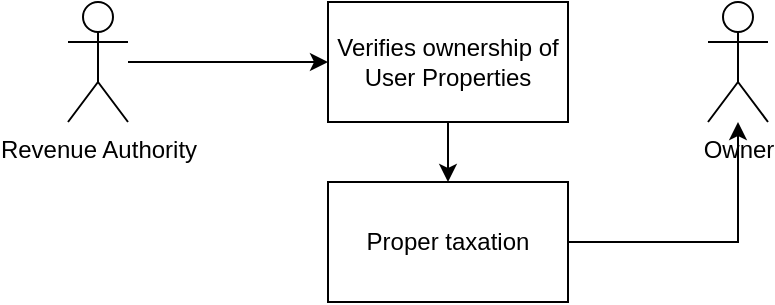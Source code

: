 <mxfile version="20.2.1" type="device"><diagram id="WfH7OkckXglhBGIPG4cM" name="Page-1"><mxGraphModel dx="1038" dy="481" grid="1" gridSize="10" guides="1" tooltips="1" connect="1" arrows="1" fold="1" page="1" pageScale="1" pageWidth="850" pageHeight="1100" math="0" shadow="0"><root><mxCell id="0"/><mxCell id="1" parent="0"/><mxCell id="2wMCOi0s-KmFUdzLN-By-49" style="edgeStyle=orthogonalEdgeStyle;rounded=0;orthogonalLoop=1;jettySize=auto;html=1;entryX=0;entryY=0.5;entryDx=0;entryDy=0;" edge="1" parent="1" source="2wMCOi0s-KmFUdzLN-By-20" target="2wMCOi0s-KmFUdzLN-By-47"><mxGeometry relative="1" as="geometry"/></mxCell><mxCell id="2wMCOi0s-KmFUdzLN-By-20" value="Revenue Authority" style="shape=umlActor;verticalLabelPosition=bottom;verticalAlign=top;html=1;outlineConnect=0;" vertex="1" parent="1"><mxGeometry x="190" y="260" width="30" height="60" as="geometry"/></mxCell><mxCell id="2wMCOi0s-KmFUdzLN-By-30" value="Owner" style="shape=umlActor;verticalLabelPosition=bottom;verticalAlign=top;html=1;outlineConnect=0;" vertex="1" parent="1"><mxGeometry x="510" y="260" width="30" height="60" as="geometry"/></mxCell><mxCell id="2wMCOi0s-KmFUdzLN-By-51" style="edgeStyle=orthogonalEdgeStyle;rounded=0;orthogonalLoop=1;jettySize=auto;html=1;entryX=0.5;entryY=0;entryDx=0;entryDy=0;" edge="1" parent="1" source="2wMCOi0s-KmFUdzLN-By-47" target="2wMCOi0s-KmFUdzLN-By-48"><mxGeometry relative="1" as="geometry"/></mxCell><mxCell id="2wMCOi0s-KmFUdzLN-By-47" value="Verifies ownership of User Properties" style="rounded=0;whiteSpace=wrap;html=1;" vertex="1" parent="1"><mxGeometry x="320" y="260" width="120" height="60" as="geometry"/></mxCell><mxCell id="2wMCOi0s-KmFUdzLN-By-50" style="edgeStyle=orthogonalEdgeStyle;rounded=0;orthogonalLoop=1;jettySize=auto;html=1;exitX=1;exitY=0.5;exitDx=0;exitDy=0;" edge="1" parent="1" source="2wMCOi0s-KmFUdzLN-By-48" target="2wMCOi0s-KmFUdzLN-By-30"><mxGeometry relative="1" as="geometry"/></mxCell><mxCell id="2wMCOi0s-KmFUdzLN-By-48" value="Proper taxation" style="rounded=0;whiteSpace=wrap;html=1;" vertex="1" parent="1"><mxGeometry x="320" y="350" width="120" height="60" as="geometry"/></mxCell></root></mxGraphModel></diagram></mxfile>